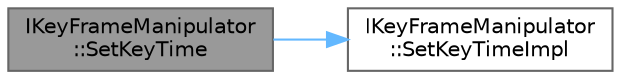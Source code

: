 digraph "IKeyFrameManipulator::SetKeyTime"
{
 // INTERACTIVE_SVG=YES
 // LATEX_PDF_SIZE
  bgcolor="transparent";
  edge [fontname=Helvetica,fontsize=10,labelfontname=Helvetica,labelfontsize=10];
  node [fontname=Helvetica,fontsize=10,shape=box,height=0.2,width=0.4];
  rankdir="LR";
  Node1 [id="Node000001",label="IKeyFrameManipulator\l::SetKeyTime",height=0.2,width=0.4,color="gray40", fillcolor="grey60", style="filled", fontcolor="black",tooltip="Set the time for a key that corresponds to the specified key handle."];
  Node1 -> Node2 [id="edge1_Node000001_Node000002",color="steelblue1",style="solid",tooltip=" "];
  Node2 [id="Node000002",label="IKeyFrameManipulator\l::SetKeyTimeImpl",height=0.2,width=0.4,color="grey40", fillcolor="white", style="filled",URL="$d8/dcc/classIKeyFrameManipulator.html#a0277779bcb76dddb1e12136a638a0c10",tooltip="Set the time for a key that corresponds to the specified key handle."];
}
